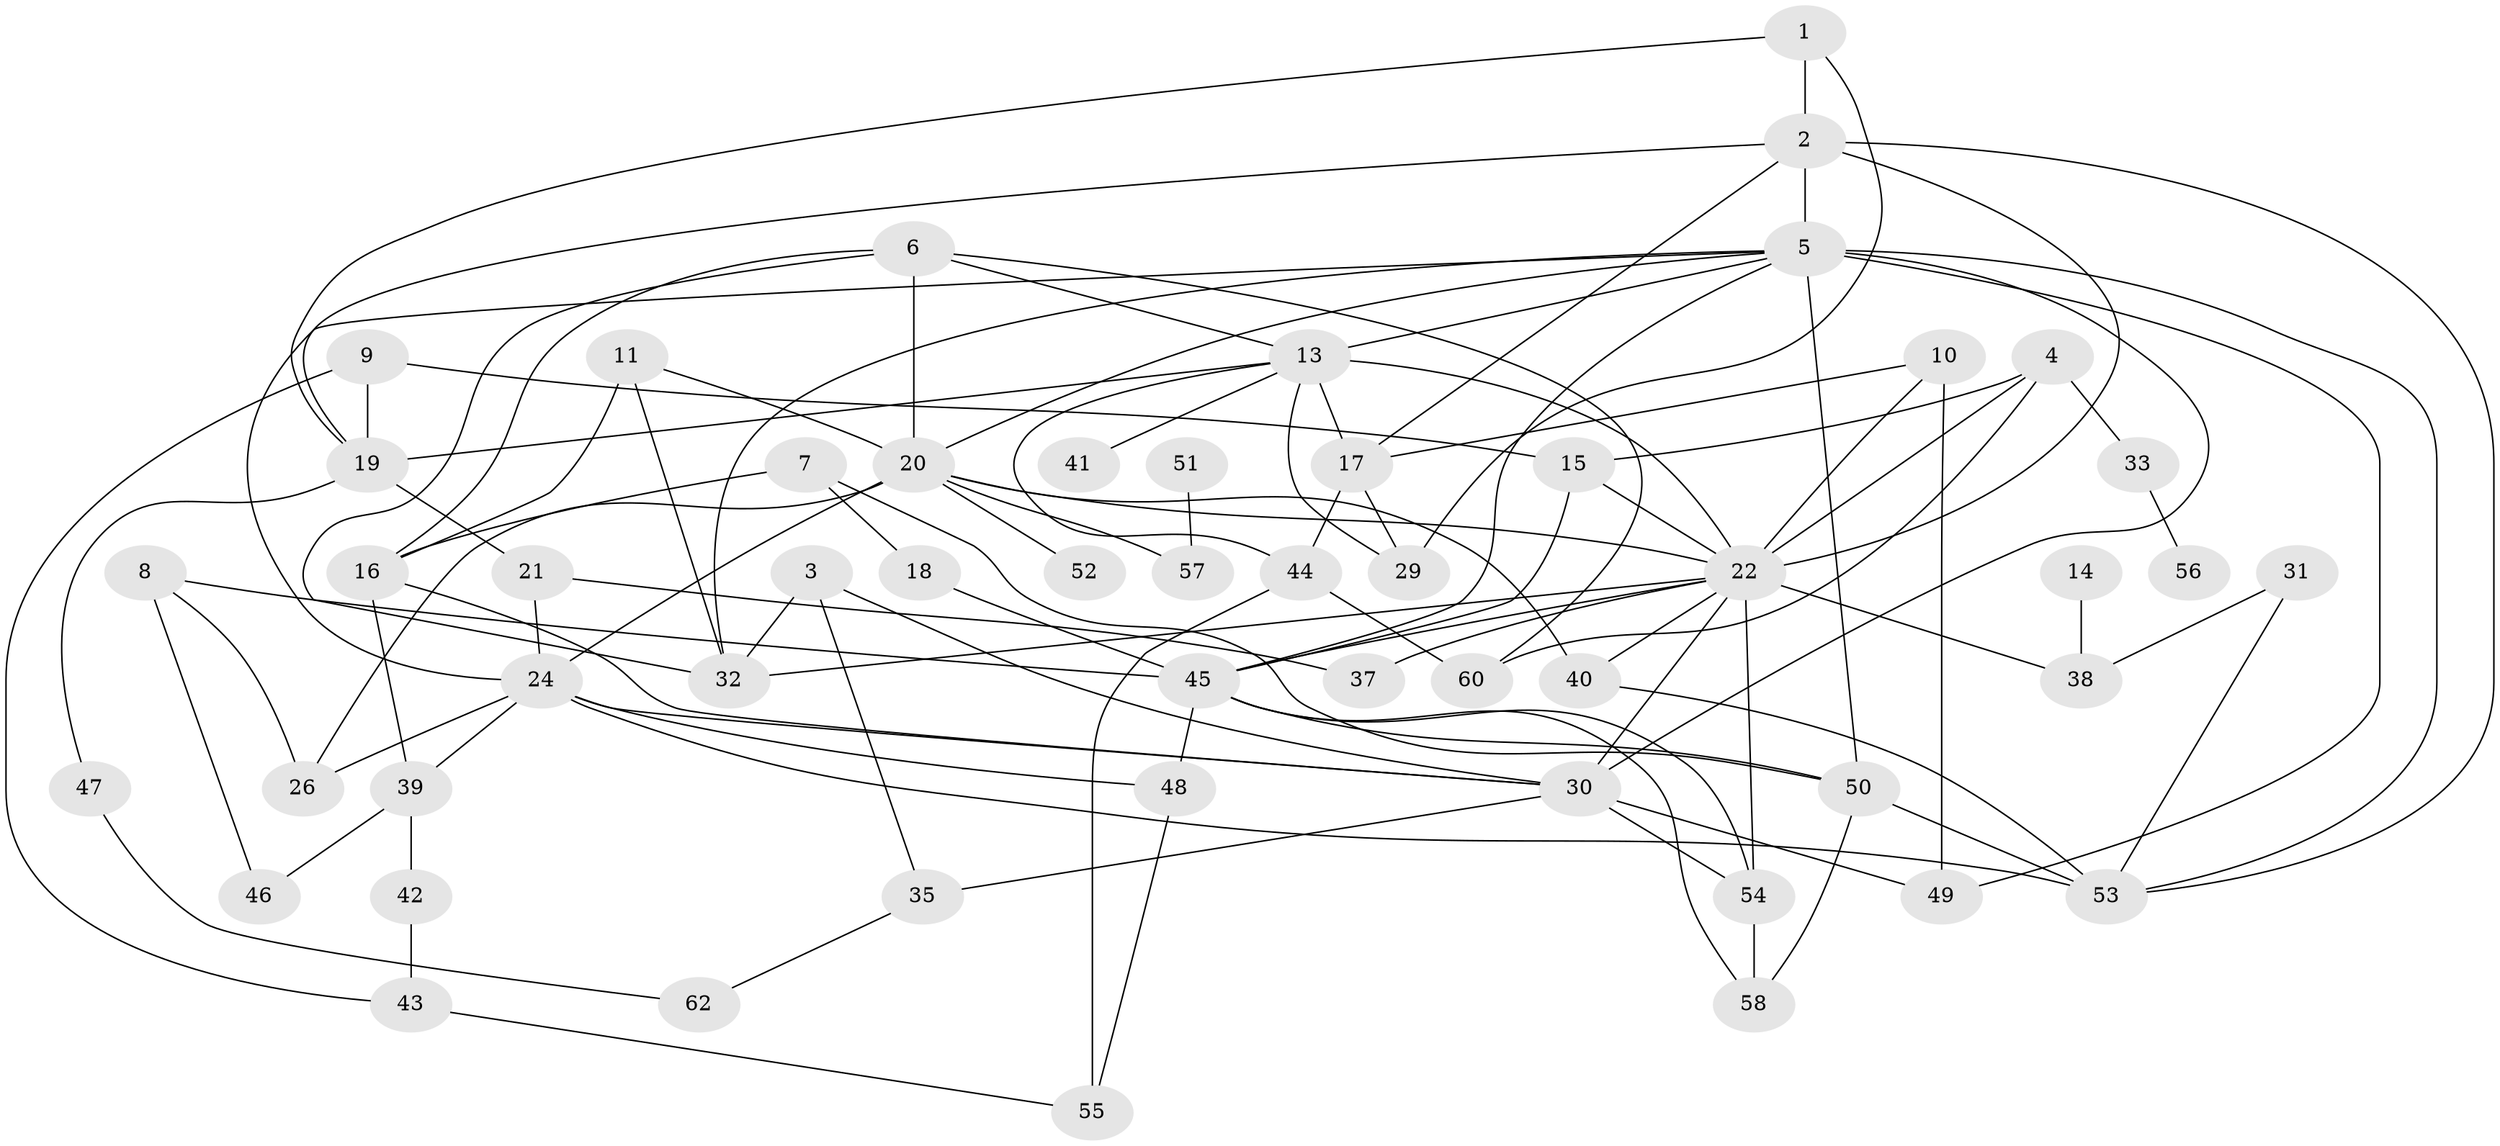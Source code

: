 // original degree distribution, {3: 0.23387096774193547, 1: 0.12903225806451613, 4: 0.1693548387096774, 6: 0.03225806451612903, 5: 0.12903225806451613, 2: 0.21774193548387097, 0: 0.07258064516129033, 8: 0.008064516129032258, 7: 0.008064516129032258}
// Generated by graph-tools (version 1.1) at 2025/33/03/09/25 02:33:23]
// undirected, 53 vertices, 104 edges
graph export_dot {
graph [start="1"]
  node [color=gray90,style=filled];
  1;
  2;
  3;
  4;
  5;
  6;
  7;
  8;
  9;
  10;
  11;
  13;
  14;
  15;
  16;
  17;
  18;
  19;
  20;
  21;
  22;
  24;
  26;
  29;
  30;
  31;
  32;
  33;
  35;
  37;
  38;
  39;
  40;
  41;
  42;
  43;
  44;
  45;
  46;
  47;
  48;
  49;
  50;
  51;
  52;
  53;
  54;
  55;
  56;
  57;
  58;
  60;
  62;
  1 -- 2 [weight=1.0];
  1 -- 19 [weight=1.0];
  1 -- 29 [weight=1.0];
  2 -- 5 [weight=1.0];
  2 -- 17 [weight=1.0];
  2 -- 19 [weight=1.0];
  2 -- 22 [weight=1.0];
  2 -- 53 [weight=1.0];
  3 -- 30 [weight=1.0];
  3 -- 32 [weight=1.0];
  3 -- 35 [weight=1.0];
  4 -- 15 [weight=2.0];
  4 -- 22 [weight=1.0];
  4 -- 33 [weight=1.0];
  4 -- 60 [weight=1.0];
  5 -- 13 [weight=1.0];
  5 -- 20 [weight=1.0];
  5 -- 24 [weight=1.0];
  5 -- 30 [weight=3.0];
  5 -- 32 [weight=1.0];
  5 -- 45 [weight=1.0];
  5 -- 49 [weight=1.0];
  5 -- 50 [weight=1.0];
  5 -- 53 [weight=1.0];
  6 -- 13 [weight=1.0];
  6 -- 16 [weight=1.0];
  6 -- 20 [weight=1.0];
  6 -- 32 [weight=1.0];
  6 -- 60 [weight=1.0];
  7 -- 16 [weight=1.0];
  7 -- 18 [weight=1.0];
  7 -- 50 [weight=1.0];
  8 -- 26 [weight=1.0];
  8 -- 45 [weight=1.0];
  8 -- 46 [weight=1.0];
  9 -- 15 [weight=1.0];
  9 -- 19 [weight=2.0];
  9 -- 43 [weight=1.0];
  10 -- 17 [weight=1.0];
  10 -- 22 [weight=1.0];
  10 -- 49 [weight=1.0];
  11 -- 16 [weight=2.0];
  11 -- 20 [weight=1.0];
  11 -- 32 [weight=1.0];
  13 -- 17 [weight=2.0];
  13 -- 19 [weight=1.0];
  13 -- 22 [weight=2.0];
  13 -- 29 [weight=1.0];
  13 -- 41 [weight=1.0];
  13 -- 44 [weight=1.0];
  14 -- 38 [weight=1.0];
  15 -- 22 [weight=1.0];
  15 -- 45 [weight=1.0];
  16 -- 30 [weight=1.0];
  16 -- 39 [weight=1.0];
  17 -- 29 [weight=2.0];
  17 -- 44 [weight=1.0];
  18 -- 45 [weight=1.0];
  19 -- 21 [weight=1.0];
  19 -- 47 [weight=1.0];
  20 -- 22 [weight=3.0];
  20 -- 24 [weight=1.0];
  20 -- 26 [weight=1.0];
  20 -- 40 [weight=1.0];
  20 -- 52 [weight=1.0];
  20 -- 57 [weight=1.0];
  21 -- 24 [weight=1.0];
  21 -- 37 [weight=1.0];
  22 -- 30 [weight=1.0];
  22 -- 32 [weight=1.0];
  22 -- 37 [weight=1.0];
  22 -- 38 [weight=1.0];
  22 -- 40 [weight=1.0];
  22 -- 45 [weight=1.0];
  22 -- 54 [weight=3.0];
  24 -- 26 [weight=1.0];
  24 -- 30 [weight=1.0];
  24 -- 39 [weight=1.0];
  24 -- 48 [weight=1.0];
  24 -- 53 [weight=1.0];
  30 -- 35 [weight=2.0];
  30 -- 49 [weight=1.0];
  30 -- 54 [weight=2.0];
  31 -- 38 [weight=1.0];
  31 -- 53 [weight=1.0];
  33 -- 56 [weight=1.0];
  35 -- 62 [weight=1.0];
  39 -- 42 [weight=1.0];
  39 -- 46 [weight=1.0];
  40 -- 53 [weight=1.0];
  42 -- 43 [weight=1.0];
  43 -- 55 [weight=1.0];
  44 -- 55 [weight=1.0];
  44 -- 60 [weight=1.0];
  45 -- 48 [weight=1.0];
  45 -- 50 [weight=2.0];
  45 -- 54 [weight=1.0];
  45 -- 58 [weight=1.0];
  47 -- 62 [weight=1.0];
  48 -- 55 [weight=1.0];
  50 -- 53 [weight=1.0];
  50 -- 58 [weight=1.0];
  51 -- 57 [weight=1.0];
  54 -- 58 [weight=1.0];
}
